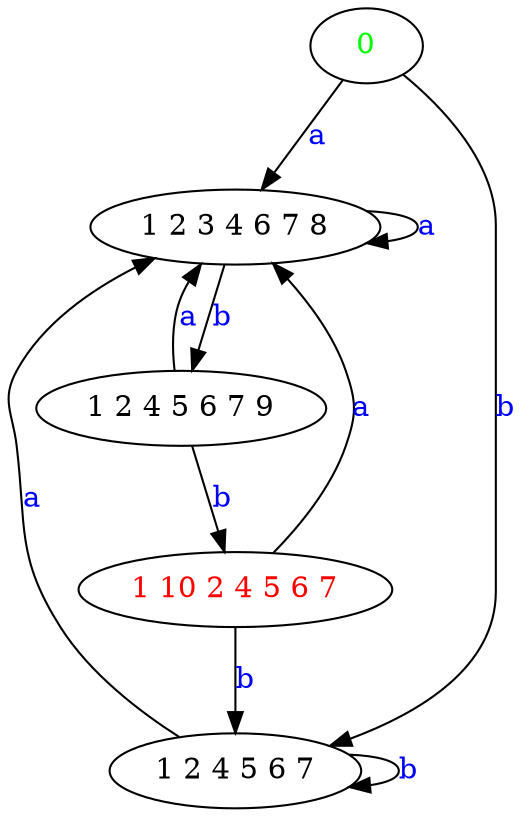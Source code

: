 digraph G {
	"0"->"1 2 3 4 6 7 8"[ label=<<font color="blue">a</font>> ];
	"1 2 4 5 6 7"->"1 2 3 4 6 7 8"[ label=<<font color="blue">a</font>> ];
	"1 2 4 5 6 7"->"1 2 4 5 6 7"[ label=<<font color="blue">b</font>> ];
	"1 10 2 4 5 6 7"->"1 2 3 4 6 7 8"[ label=<<font color="blue">a</font>> ];
	"1 10 2 4 5 6 7"->"1 2 4 5 6 7"[ label=<<font color="blue">b</font>> ];
	"0"->"1 2 4 5 6 7"[ label=<<font color="blue">b</font>> ];
	"1 2 3 4 6 7 8"->"1 2 3 4 6 7 8"[ label=<<font color="blue">a</font>> ];
	"1 2 3 4 6 7 8"->"1 2 4 5 6 7 9"[ label=<<font color="blue">b</font>> ];
	"1 2 4 5 6 7 9"->"1 2 3 4 6 7 8"[ label=<<font color="blue">a</font>> ];
	"1 2 4 5 6 7 9"->"1 10 2 4 5 6 7"[ label=<<font color="blue">b</font>> ];
	"0" [ label=<<font color="green">0</font>> ];
	"1 10 2 4 5 6 7" [ label=<<font color="red">1 10 2 4 5 6 7</font>> ];
	"1 2 3 4 6 7 8";
	"1 2 4 5 6 7 9";
	"1 2 4 5 6 7";

}
